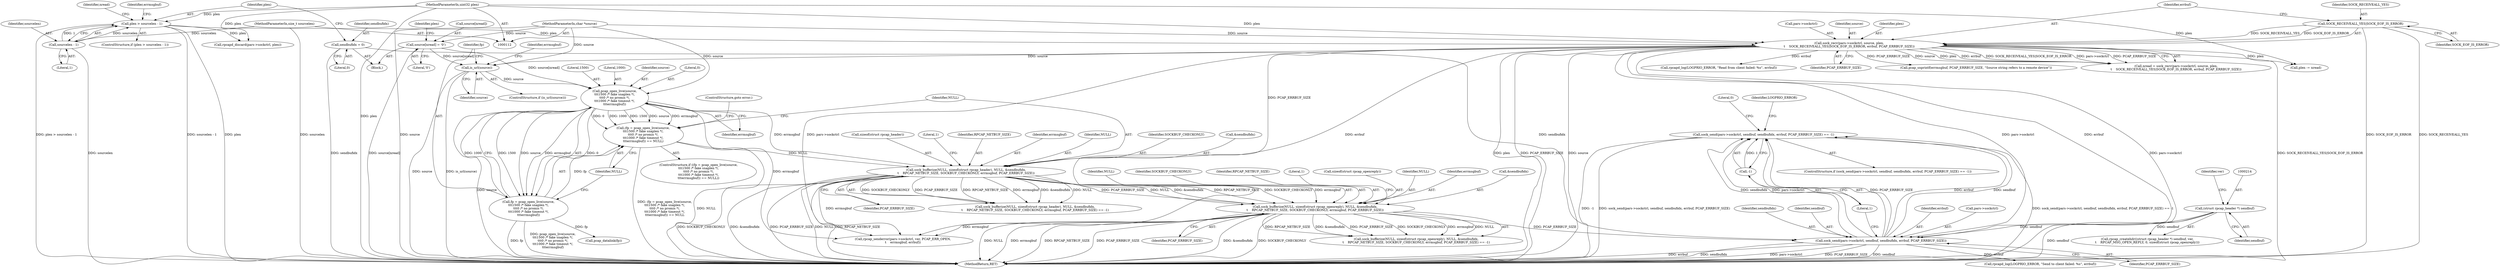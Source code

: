 digraph "0_libpcap_33834cb2a4d035b52aa2a26742f832a112e90a0a@API" {
"1000265" [label="(Call,sock_send(pars->sockctrl, sendbuf, sendbufidx, errbuf, PCAP_ERRBUF_SIZE) == -1)"];
"1000266" [label="(Call,sock_send(pars->sockctrl, sendbuf, sendbufidx, errbuf, PCAP_ERRBUF_SIZE))"];
"1000143" [label="(Call,sock_recv(pars->sockctrl, source, plen,\n\t    SOCK_RECEIVEALL_YES|SOCK_EOF_IS_ERROR, errbuf, PCAP_ERRBUF_SIZE))"];
"1000116" [label="(MethodParameterIn,char *source)"];
"1000130" [label="(Call,plen > sourcelen - 1)"];
"1000115" [label="(MethodParameterIn,uint32 plen)"];
"1000132" [label="(Call,sourcelen - 1)"];
"1000117" [label="(MethodParameterIn,size_t sourcelen)"];
"1000149" [label="(Call,SOCK_RECEIVEALL_YES|SOCK_EOF_IS_ERROR)"];
"1000213" [label="(Call,(struct rpcap_header *) sendbuf)"];
"1000125" [label="(Call,sendbufidx = 0)"];
"1000231" [label="(Call,sock_bufferize(NULL, sizeof(struct rpcap_openreply), NULL, &sendbufidx,\n\t    RPCAP_NETBUF_SIZE, SOCKBUF_CHECKONLY, errmsgbuf, PCAP_ERRBUF_SIZE))"];
"1000198" [label="(Call,sock_bufferize(NULL, sizeof(struct rpcap_header), NULL, &sendbufidx,\n\t    RPCAP_NETBUF_SIZE, SOCKBUF_CHECKONLY, errmsgbuf, PCAP_ERRBUF_SIZE))"];
"1000185" [label="(Call,(fp = pcap_open_live(source,\n\t\t\t1500 /* fake snaplen */,\n\t\t\t0 /* no promis */,\n\t\t\t1000 /* fake timeout */,\n\t\t\terrmsgbuf)) == NULL)"];
"1000186" [label="(Call,fp = pcap_open_live(source,\n\t\t\t1500 /* fake snaplen */,\n\t\t\t0 /* no promis */,\n\t\t\t1000 /* fake timeout */,\n\t\t\terrmsgbuf))"];
"1000188" [label="(Call,pcap_open_live(source,\n\t\t\t1500 /* fake snaplen */,\n\t\t\t0 /* no promis */,\n\t\t\t1000 /* fake timeout */,\n\t\t\terrmsgbuf))"];
"1000167" [label="(Call,source[nread] = '\0')"];
"1000176" [label="(Call,is_url(source))"];
"1000274" [label="(Call,-1)"];
"1000232" [label="(Identifier,NULL)"];
"1000230" [label="(Call,sock_bufferize(NULL, sizeof(struct rpcap_openreply), NULL, &sendbufidx,\n\t    RPCAP_NETBUF_SIZE, SOCKBUF_CHECKONLY, errmsgbuf, PCAP_ERRBUF_SIZE) == -1)"];
"1000177" [label="(Identifier,source)"];
"1000126" [label="(Identifier,sendbufidx)"];
"1000115" [label="(MethodParameterIn,uint32 plen)"];
"1000272" [label="(Identifier,errbuf)"];
"1000127" [label="(Literal,0)"];
"1000149" [label="(Call,SOCK_RECEIVEALL_YES|SOCK_EOF_IS_ERROR)"];
"1000206" [label="(Identifier,SOCKBUF_CHECKONLY)"];
"1000264" [label="(ControlStructure,if (sock_send(pars->sockctrl, sendbuf, sendbufidx, errbuf, PCAP_ERRBUF_SIZE) == -1))"];
"1000131" [label="(Identifier,plen)"];
"1000241" [label="(Identifier,PCAP_ERRBUF_SIZE)"];
"1000277" [label="(Call,rpcapd_log(LOGPRIO_ERROR, \"Send to client failed: %s\", errbuf))"];
"1000199" [label="(Identifier,NULL)"];
"1000132" [label="(Call,sourcelen - 1)"];
"1000125" [label="(Call,sendbufidx = 0)"];
"1000239" [label="(Identifier,SOCKBUF_CHECKONLY)"];
"1000238" [label="(Identifier,RPCAP_NETBUF_SIZE)"];
"1000184" [label="(ControlStructure,if ((fp = pcap_open_live(source,\n\t\t\t1500 /* fake snaplen */,\n\t\t\t0 /* no promis */,\n\t\t\t1000 /* fake timeout */,\n\t\t\terrmsgbuf)) == NULL))"];
"1000144" [label="(Call,pars->sockctrl)"];
"1000243" [label="(Literal,1)"];
"1000203" [label="(Call,&sendbufidx)"];
"1000233" [label="(Call,sizeof(struct rpcap_openreply))"];
"1000255" [label="(Call,pcap_datalink(fp))"];
"1000187" [label="(Identifier,fp)"];
"1000265" [label="(Call,sock_send(pars->sockctrl, sendbuf, sendbufidx, errbuf, PCAP_ERRBUF_SIZE) == -1)"];
"1000190" [label="(Literal,1500)"];
"1000160" [label="(Call,rpcapd_log(LOGPRIO_ERROR, \"Read from client failed: %s\", errbuf))"];
"1000129" [label="(ControlStructure,if (plen > sourcelen - 1))"];
"1000153" [label="(Identifier,PCAP_ERRBUF_SIZE)"];
"1000167" [label="(Call,source[nread] = '\0')"];
"1000130" [label="(Call,plen > sourcelen - 1)"];
"1000235" [label="(Identifier,NULL)"];
"1000240" [label="(Identifier,errmsgbuf)"];
"1000168" [label="(Call,source[nread])"];
"1000215" [label="(Identifier,sendbuf)"];
"1000188" [label="(Call,pcap_open_live(source,\n\t\t\t1500 /* fake snaplen */,\n\t\t\t0 /* no promis */,\n\t\t\t1000 /* fake timeout */,\n\t\t\terrmsgbuf))"];
"1000180" [label="(Identifier,errmsgbuf)"];
"1000236" [label="(Call,&sendbufidx)"];
"1000208" [label="(Identifier,PCAP_ERRBUF_SIZE)"];
"1000133" [label="(Identifier,sourcelen)"];
"1000185" [label="(Call,(fp = pcap_open_live(source,\n\t\t\t1500 /* fake snaplen */,\n\t\t\t0 /* no promis */,\n\t\t\t1000 /* fake timeout */,\n\t\t\terrmsgbuf)) == NULL)"];
"1000275" [label="(Literal,1)"];
"1000267" [label="(Call,pars->sockctrl)"];
"1000193" [label="(Identifier,errmsgbuf)"];
"1000213" [label="(Call,(struct rpcap_header *) sendbuf)"];
"1000118" [label="(Block,)"];
"1000137" [label="(Identifier,errmsgbuf)"];
"1000200" [label="(Call,sizeof(struct rpcap_header))"];
"1000210" [label="(Literal,1)"];
"1000117" [label="(MethodParameterIn,size_t sourcelen)"];
"1000212" [label="(Call,rpcap_createhdr((struct rpcap_header *) sendbuf, ver,\n\t    RPCAP_MSG_OPEN_REPLY, 0, sizeof(struct rpcap_openreply)))"];
"1000152" [label="(Identifier,errbuf)"];
"1000273" [label="(Identifier,PCAP_ERRBUF_SIZE)"];
"1000147" [label="(Identifier,source)"];
"1000195" [label="(ControlStructure,goto error;)"];
"1000205" [label="(Identifier,RPCAP_NETBUF_SIZE)"];
"1000192" [label="(Literal,1000)"];
"1000271" [label="(Identifier,sendbufidx)"];
"1000179" [label="(Call,pcap_snprintf(errmsgbuf, PCAP_ERRBUF_SIZE, \"Source string refers to a remote device\"))"];
"1000134" [label="(Literal,1)"];
"1000194" [label="(Identifier,NULL)"];
"1000207" [label="(Identifier,errmsgbuf)"];
"1000216" [label="(Identifier,ver)"];
"1000309" [label="(Call,rpcapd_discard(pars->sockctrl, plen))"];
"1000278" [label="(Identifier,LOGPRIO_ERROR)"];
"1000175" [label="(ControlStructure,if (is_url(source)))"];
"1000186" [label="(Call,fp = pcap_open_live(source,\n\t\t\t1500 /* fake snaplen */,\n\t\t\t0 /* no promis */,\n\t\t\t1000 /* fake timeout */,\n\t\t\terrmsgbuf))"];
"1000116" [label="(MethodParameterIn,char *source)"];
"1000171" [label="(Literal,'\0')"];
"1000270" [label="(Identifier,sendbuf)"];
"1000202" [label="(Identifier,NULL)"];
"1000322" [label="(MethodReturn,RET)"];
"1000173" [label="(Identifier,plen)"];
"1000172" [label="(Call,plen -= nread)"];
"1000198" [label="(Call,sock_bufferize(NULL, sizeof(struct rpcap_header), NULL, &sendbufidx,\n\t    RPCAP_NETBUF_SIZE, SOCKBUF_CHECKONLY, errmsgbuf, PCAP_ERRBUF_SIZE))"];
"1000141" [label="(Call,nread = sock_recv(pars->sockctrl, source, plen,\n\t    SOCK_RECEIVEALL_YES|SOCK_EOF_IS_ERROR, errbuf, PCAP_ERRBUF_SIZE))"];
"1000148" [label="(Identifier,plen)"];
"1000176" [label="(Call,is_url(source))"];
"1000197" [label="(Call,sock_bufferize(NULL, sizeof(struct rpcap_header), NULL, &sendbufidx,\n\t    RPCAP_NETBUF_SIZE, SOCKBUF_CHECKONLY, errmsgbuf, PCAP_ERRBUF_SIZE) == -1)"];
"1000231" [label="(Call,sock_bufferize(NULL, sizeof(struct rpcap_openreply), NULL, &sendbufidx,\n\t    RPCAP_NETBUF_SIZE, SOCKBUF_CHECKONLY, errmsgbuf, PCAP_ERRBUF_SIZE))"];
"1000151" [label="(Identifier,SOCK_EOF_IS_ERROR)"];
"1000189" [label="(Identifier,source)"];
"1000266" [label="(Call,sock_send(pars->sockctrl, sendbuf, sendbufidx, errbuf, PCAP_ERRBUF_SIZE))"];
"1000142" [label="(Identifier,nread)"];
"1000143" [label="(Call,sock_recv(pars->sockctrl, source, plen,\n\t    SOCK_RECEIVEALL_YES|SOCK_EOF_IS_ERROR, errbuf, PCAP_ERRBUF_SIZE))"];
"1000285" [label="(Literal,0)"];
"1000289" [label="(Call,rpcap_senderror(pars->sockctrl, ver, PCAP_ERR_OPEN,\n\t    errmsgbuf, errbuf))"];
"1000150" [label="(Identifier,SOCK_RECEIVEALL_YES)"];
"1000274" [label="(Call,-1)"];
"1000191" [label="(Literal,0)"];
"1000265" -> "1000264"  [label="AST: "];
"1000265" -> "1000274"  [label="CFG: "];
"1000266" -> "1000265"  [label="AST: "];
"1000274" -> "1000265"  [label="AST: "];
"1000278" -> "1000265"  [label="CFG: "];
"1000285" -> "1000265"  [label="CFG: "];
"1000265" -> "1000322"  [label="DDG: sock_send(pars->sockctrl, sendbuf, sendbufidx, errbuf, PCAP_ERRBUF_SIZE) == -1"];
"1000265" -> "1000322"  [label="DDG: -1"];
"1000265" -> "1000322"  [label="DDG: sock_send(pars->sockctrl, sendbuf, sendbufidx, errbuf, PCAP_ERRBUF_SIZE)"];
"1000266" -> "1000265"  [label="DDG: PCAP_ERRBUF_SIZE"];
"1000266" -> "1000265"  [label="DDG: errbuf"];
"1000266" -> "1000265"  [label="DDG: sendbuf"];
"1000266" -> "1000265"  [label="DDG: sendbufidx"];
"1000266" -> "1000265"  [label="DDG: pars->sockctrl"];
"1000274" -> "1000265"  [label="DDG: 1"];
"1000266" -> "1000273"  [label="CFG: "];
"1000267" -> "1000266"  [label="AST: "];
"1000270" -> "1000266"  [label="AST: "];
"1000271" -> "1000266"  [label="AST: "];
"1000272" -> "1000266"  [label="AST: "];
"1000273" -> "1000266"  [label="AST: "];
"1000275" -> "1000266"  [label="CFG: "];
"1000266" -> "1000322"  [label="DDG: pars->sockctrl"];
"1000266" -> "1000322"  [label="DDG: PCAP_ERRBUF_SIZE"];
"1000266" -> "1000322"  [label="DDG: sendbuf"];
"1000266" -> "1000322"  [label="DDG: errbuf"];
"1000266" -> "1000322"  [label="DDG: sendbufidx"];
"1000143" -> "1000266"  [label="DDG: pars->sockctrl"];
"1000143" -> "1000266"  [label="DDG: errbuf"];
"1000213" -> "1000266"  [label="DDG: sendbuf"];
"1000125" -> "1000266"  [label="DDG: sendbufidx"];
"1000231" -> "1000266"  [label="DDG: PCAP_ERRBUF_SIZE"];
"1000266" -> "1000277"  [label="DDG: errbuf"];
"1000143" -> "1000141"  [label="AST: "];
"1000143" -> "1000153"  [label="CFG: "];
"1000144" -> "1000143"  [label="AST: "];
"1000147" -> "1000143"  [label="AST: "];
"1000148" -> "1000143"  [label="AST: "];
"1000149" -> "1000143"  [label="AST: "];
"1000152" -> "1000143"  [label="AST: "];
"1000153" -> "1000143"  [label="AST: "];
"1000141" -> "1000143"  [label="CFG: "];
"1000143" -> "1000322"  [label="DDG: pars->sockctrl"];
"1000143" -> "1000322"  [label="DDG: SOCK_RECEIVEALL_YES|SOCK_EOF_IS_ERROR"];
"1000143" -> "1000322"  [label="DDG: plen"];
"1000143" -> "1000322"  [label="DDG: PCAP_ERRBUF_SIZE"];
"1000143" -> "1000322"  [label="DDG: source"];
"1000143" -> "1000141"  [label="DDG: source"];
"1000143" -> "1000141"  [label="DDG: plen"];
"1000143" -> "1000141"  [label="DDG: errbuf"];
"1000143" -> "1000141"  [label="DDG: SOCK_RECEIVEALL_YES|SOCK_EOF_IS_ERROR"];
"1000143" -> "1000141"  [label="DDG: pars->sockctrl"];
"1000143" -> "1000141"  [label="DDG: PCAP_ERRBUF_SIZE"];
"1000116" -> "1000143"  [label="DDG: source"];
"1000130" -> "1000143"  [label="DDG: plen"];
"1000115" -> "1000143"  [label="DDG: plen"];
"1000149" -> "1000143"  [label="DDG: SOCK_RECEIVEALL_YES"];
"1000149" -> "1000143"  [label="DDG: SOCK_EOF_IS_ERROR"];
"1000143" -> "1000160"  [label="DDG: errbuf"];
"1000143" -> "1000172"  [label="DDG: plen"];
"1000143" -> "1000176"  [label="DDG: source"];
"1000143" -> "1000179"  [label="DDG: PCAP_ERRBUF_SIZE"];
"1000143" -> "1000198"  [label="DDG: PCAP_ERRBUF_SIZE"];
"1000143" -> "1000289"  [label="DDG: pars->sockctrl"];
"1000143" -> "1000289"  [label="DDG: errbuf"];
"1000116" -> "1000112"  [label="AST: "];
"1000116" -> "1000322"  [label="DDG: source"];
"1000116" -> "1000167"  [label="DDG: source"];
"1000116" -> "1000176"  [label="DDG: source"];
"1000116" -> "1000188"  [label="DDG: source"];
"1000130" -> "1000129"  [label="AST: "];
"1000130" -> "1000132"  [label="CFG: "];
"1000131" -> "1000130"  [label="AST: "];
"1000132" -> "1000130"  [label="AST: "];
"1000137" -> "1000130"  [label="CFG: "];
"1000142" -> "1000130"  [label="CFG: "];
"1000130" -> "1000322"  [label="DDG: plen > sourcelen - 1"];
"1000130" -> "1000322"  [label="DDG: sourcelen - 1"];
"1000130" -> "1000322"  [label="DDG: plen"];
"1000115" -> "1000130"  [label="DDG: plen"];
"1000132" -> "1000130"  [label="DDG: sourcelen"];
"1000132" -> "1000130"  [label="DDG: 1"];
"1000130" -> "1000309"  [label="DDG: plen"];
"1000115" -> "1000112"  [label="AST: "];
"1000115" -> "1000322"  [label="DDG: plen"];
"1000115" -> "1000172"  [label="DDG: plen"];
"1000115" -> "1000309"  [label="DDG: plen"];
"1000132" -> "1000134"  [label="CFG: "];
"1000133" -> "1000132"  [label="AST: "];
"1000134" -> "1000132"  [label="AST: "];
"1000132" -> "1000322"  [label="DDG: sourcelen"];
"1000117" -> "1000132"  [label="DDG: sourcelen"];
"1000117" -> "1000112"  [label="AST: "];
"1000117" -> "1000322"  [label="DDG: sourcelen"];
"1000149" -> "1000151"  [label="CFG: "];
"1000150" -> "1000149"  [label="AST: "];
"1000151" -> "1000149"  [label="AST: "];
"1000152" -> "1000149"  [label="CFG: "];
"1000149" -> "1000322"  [label="DDG: SOCK_EOF_IS_ERROR"];
"1000149" -> "1000322"  [label="DDG: SOCK_RECEIVEALL_YES"];
"1000213" -> "1000212"  [label="AST: "];
"1000213" -> "1000215"  [label="CFG: "];
"1000214" -> "1000213"  [label="AST: "];
"1000215" -> "1000213"  [label="AST: "];
"1000216" -> "1000213"  [label="CFG: "];
"1000213" -> "1000322"  [label="DDG: sendbuf"];
"1000213" -> "1000212"  [label="DDG: sendbuf"];
"1000125" -> "1000118"  [label="AST: "];
"1000125" -> "1000127"  [label="CFG: "];
"1000126" -> "1000125"  [label="AST: "];
"1000127" -> "1000125"  [label="AST: "];
"1000131" -> "1000125"  [label="CFG: "];
"1000125" -> "1000322"  [label="DDG: sendbufidx"];
"1000231" -> "1000230"  [label="AST: "];
"1000231" -> "1000241"  [label="CFG: "];
"1000232" -> "1000231"  [label="AST: "];
"1000233" -> "1000231"  [label="AST: "];
"1000235" -> "1000231"  [label="AST: "];
"1000236" -> "1000231"  [label="AST: "];
"1000238" -> "1000231"  [label="AST: "];
"1000239" -> "1000231"  [label="AST: "];
"1000240" -> "1000231"  [label="AST: "];
"1000241" -> "1000231"  [label="AST: "];
"1000243" -> "1000231"  [label="CFG: "];
"1000231" -> "1000322"  [label="DDG: &sendbufidx"];
"1000231" -> "1000322"  [label="DDG: SOCKBUF_CHECKONLY"];
"1000231" -> "1000322"  [label="DDG: NULL"];
"1000231" -> "1000322"  [label="DDG: errmsgbuf"];
"1000231" -> "1000322"  [label="DDG: RPCAP_NETBUF_SIZE"];
"1000231" -> "1000322"  [label="DDG: PCAP_ERRBUF_SIZE"];
"1000231" -> "1000230"  [label="DDG: RPCAP_NETBUF_SIZE"];
"1000231" -> "1000230"  [label="DDG: &sendbufidx"];
"1000231" -> "1000230"  [label="DDG: PCAP_ERRBUF_SIZE"];
"1000231" -> "1000230"  [label="DDG: SOCKBUF_CHECKONLY"];
"1000231" -> "1000230"  [label="DDG: errmsgbuf"];
"1000231" -> "1000230"  [label="DDG: NULL"];
"1000198" -> "1000231"  [label="DDG: NULL"];
"1000198" -> "1000231"  [label="DDG: &sendbufidx"];
"1000198" -> "1000231"  [label="DDG: RPCAP_NETBUF_SIZE"];
"1000198" -> "1000231"  [label="DDG: SOCKBUF_CHECKONLY"];
"1000198" -> "1000231"  [label="DDG: errmsgbuf"];
"1000198" -> "1000231"  [label="DDG: PCAP_ERRBUF_SIZE"];
"1000231" -> "1000289"  [label="DDG: errmsgbuf"];
"1000198" -> "1000197"  [label="AST: "];
"1000198" -> "1000208"  [label="CFG: "];
"1000199" -> "1000198"  [label="AST: "];
"1000200" -> "1000198"  [label="AST: "];
"1000202" -> "1000198"  [label="AST: "];
"1000203" -> "1000198"  [label="AST: "];
"1000205" -> "1000198"  [label="AST: "];
"1000206" -> "1000198"  [label="AST: "];
"1000207" -> "1000198"  [label="AST: "];
"1000208" -> "1000198"  [label="AST: "];
"1000210" -> "1000198"  [label="CFG: "];
"1000198" -> "1000322"  [label="DDG: SOCKBUF_CHECKONLY"];
"1000198" -> "1000322"  [label="DDG: &sendbufidx"];
"1000198" -> "1000322"  [label="DDG: PCAP_ERRBUF_SIZE"];
"1000198" -> "1000322"  [label="DDG: NULL"];
"1000198" -> "1000322"  [label="DDG: RPCAP_NETBUF_SIZE"];
"1000198" -> "1000197"  [label="DDG: SOCKBUF_CHECKONLY"];
"1000198" -> "1000197"  [label="DDG: PCAP_ERRBUF_SIZE"];
"1000198" -> "1000197"  [label="DDG: RPCAP_NETBUF_SIZE"];
"1000198" -> "1000197"  [label="DDG: errmsgbuf"];
"1000198" -> "1000197"  [label="DDG: &sendbufidx"];
"1000198" -> "1000197"  [label="DDG: NULL"];
"1000185" -> "1000198"  [label="DDG: NULL"];
"1000188" -> "1000198"  [label="DDG: errmsgbuf"];
"1000198" -> "1000289"  [label="DDG: errmsgbuf"];
"1000185" -> "1000184"  [label="AST: "];
"1000185" -> "1000194"  [label="CFG: "];
"1000186" -> "1000185"  [label="AST: "];
"1000194" -> "1000185"  [label="AST: "];
"1000195" -> "1000185"  [label="CFG: "];
"1000199" -> "1000185"  [label="CFG: "];
"1000185" -> "1000322"  [label="DDG: (fp = pcap_open_live(source,\n\t\t\t1500 /* fake snaplen */,\n\t\t\t0 /* no promis */,\n\t\t\t1000 /* fake timeout */,\n\t\t\terrmsgbuf)) == NULL"];
"1000185" -> "1000322"  [label="DDG: NULL"];
"1000186" -> "1000185"  [label="DDG: fp"];
"1000188" -> "1000185"  [label="DDG: 0"];
"1000188" -> "1000185"  [label="DDG: 1000"];
"1000188" -> "1000185"  [label="DDG: 1500"];
"1000188" -> "1000185"  [label="DDG: source"];
"1000188" -> "1000185"  [label="DDG: errmsgbuf"];
"1000186" -> "1000188"  [label="CFG: "];
"1000187" -> "1000186"  [label="AST: "];
"1000188" -> "1000186"  [label="AST: "];
"1000194" -> "1000186"  [label="CFG: "];
"1000186" -> "1000322"  [label="DDG: pcap_open_live(source,\n\t\t\t1500 /* fake snaplen */,\n\t\t\t0 /* no promis */,\n\t\t\t1000 /* fake timeout */,\n\t\t\terrmsgbuf)"];
"1000186" -> "1000322"  [label="DDG: fp"];
"1000188" -> "1000186"  [label="DDG: 0"];
"1000188" -> "1000186"  [label="DDG: 1000"];
"1000188" -> "1000186"  [label="DDG: 1500"];
"1000188" -> "1000186"  [label="DDG: source"];
"1000188" -> "1000186"  [label="DDG: errmsgbuf"];
"1000186" -> "1000255"  [label="DDG: fp"];
"1000188" -> "1000193"  [label="CFG: "];
"1000189" -> "1000188"  [label="AST: "];
"1000190" -> "1000188"  [label="AST: "];
"1000191" -> "1000188"  [label="AST: "];
"1000192" -> "1000188"  [label="AST: "];
"1000193" -> "1000188"  [label="AST: "];
"1000188" -> "1000322"  [label="DDG: source"];
"1000167" -> "1000188"  [label="DDG: source[nread]"];
"1000176" -> "1000188"  [label="DDG: source"];
"1000188" -> "1000289"  [label="DDG: errmsgbuf"];
"1000167" -> "1000118"  [label="AST: "];
"1000167" -> "1000171"  [label="CFG: "];
"1000168" -> "1000167"  [label="AST: "];
"1000171" -> "1000167"  [label="AST: "];
"1000173" -> "1000167"  [label="CFG: "];
"1000167" -> "1000322"  [label="DDG: source[nread]"];
"1000167" -> "1000176"  [label="DDG: source[nread]"];
"1000176" -> "1000175"  [label="AST: "];
"1000176" -> "1000177"  [label="CFG: "];
"1000177" -> "1000176"  [label="AST: "];
"1000180" -> "1000176"  [label="CFG: "];
"1000187" -> "1000176"  [label="CFG: "];
"1000176" -> "1000322"  [label="DDG: is_url(source)"];
"1000176" -> "1000322"  [label="DDG: source"];
"1000274" -> "1000275"  [label="CFG: "];
"1000275" -> "1000274"  [label="AST: "];
}
